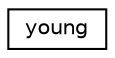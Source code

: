 digraph "Graphical Class Hierarchy"
{
  edge [fontname="Helvetica",fontsize="10",labelfontname="Helvetica",labelfontsize="10"];
  node [fontname="Helvetica",fontsize="10",shape=record];
  rankdir="LR";
  Node0 [label="young",height=0.2,width=0.4,color="black", fillcolor="white", style="filled",URL="$dd/d68/classyoung.html"];
}
